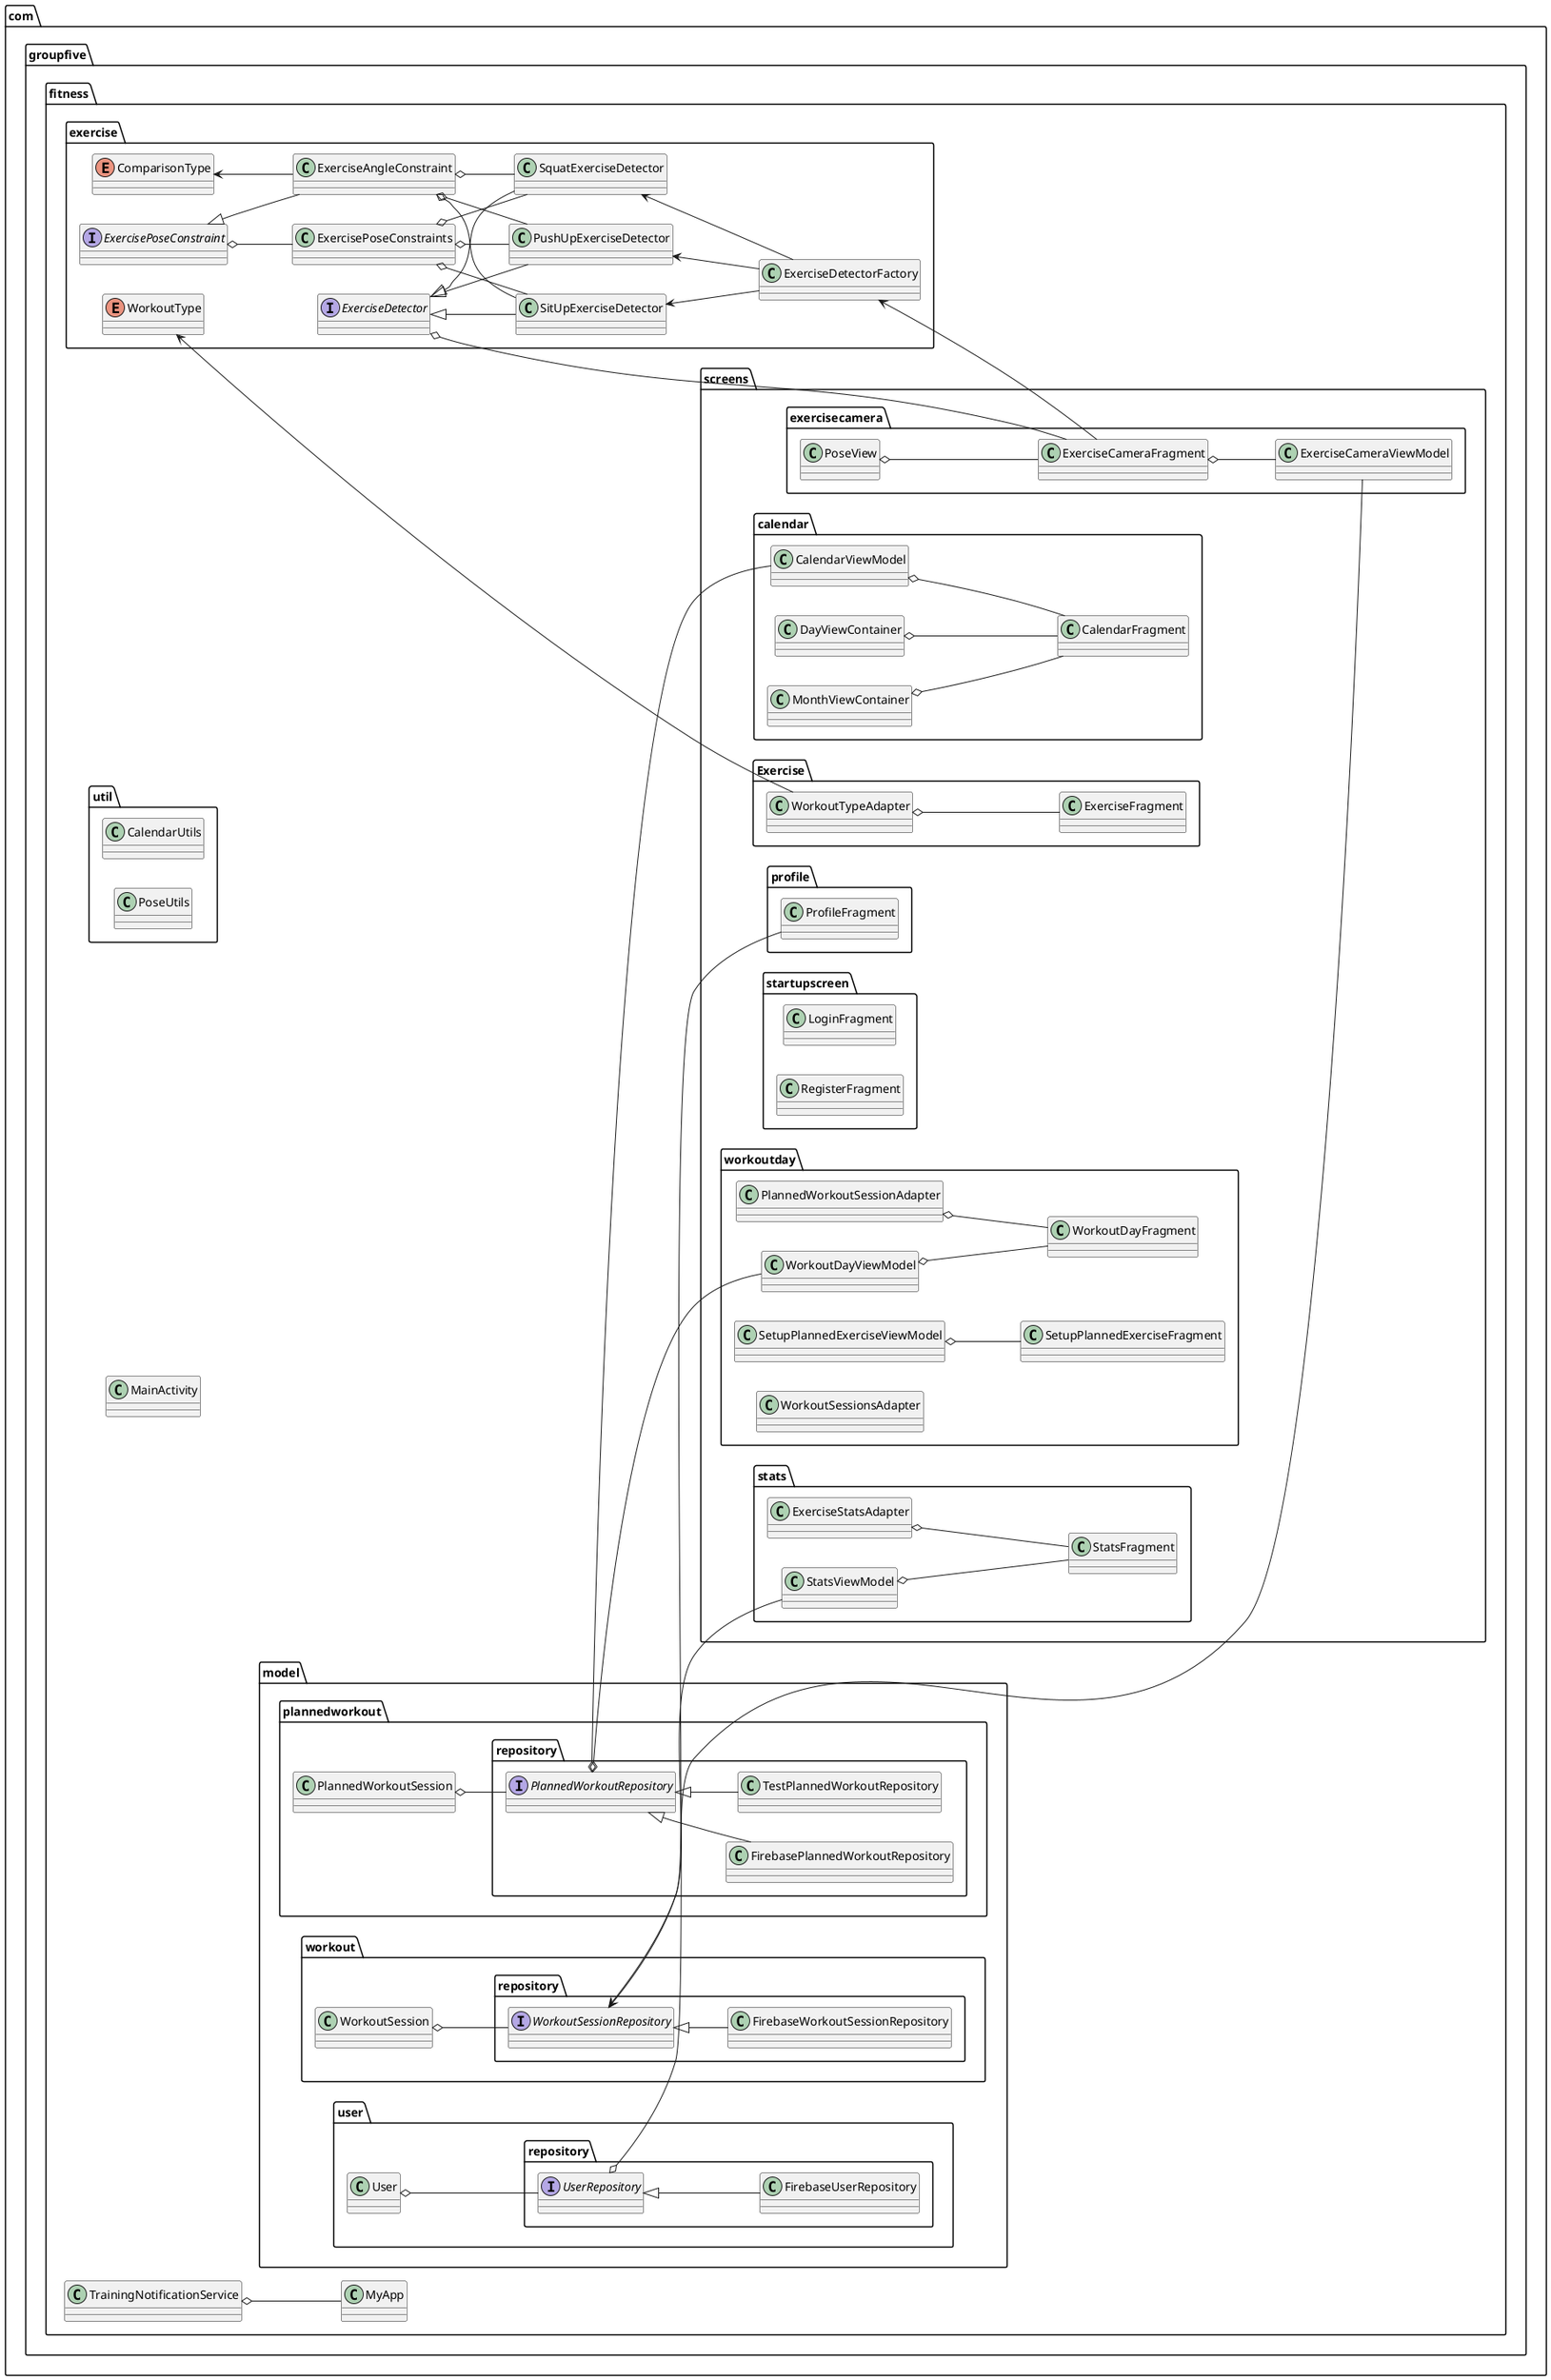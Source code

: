 @startuml FitnessApp

left to right direction

package com.groupfive.fitness  {
    Class MainActivity
    Class MyApp
    Class TrainingNotificationService

    package exercise  {
        Enum ComparisonType
        Class ExerciseAngleConstraint
        Interface ExerciseDetector
        Class ExerciseDetectorFactory
        Interface ExercisePoseConstraint
        Class ExercisePoseConstraints
        Class SquatExerciseDetector
        Class SitUpExerciseDetector
        Class PushUpExerciseDetector
        Enum WorkoutType
    }

    package model {
        package plannedworkout {
            package repository {
                Class FirebasePlannedWorkoutRepository
                Interface PlannedWorkoutRepository
                Class TestPlannedWorkoutRepository
            }

            Class PlannedWorkoutSession
        }

        package user {
            package repository as user-repository  {
                Interface UserRepository
                Class FirebaseUserRepository
            }
            Class User
        }

        package workout {
            package repository as workout-repository {
                Interface WorkoutSessionRepository
                Class FirebaseWorkoutSessionRepository
            }
            Class WorkoutSession
        }
    }

    package screens {
        package calendar {
            Class CalendarFragment
            Class CalendarViewModel
            Class DayViewContainer
            Class MonthViewContainer
        }

        package exercisecamera {
            Class ExerciseCameraFragment
            Class ExerciseCameraViewModel
            Class PoseView
        }

        package Exercise {
            Class ExerciseFragment
            Class WorkoutTypeAdapter
        }

        package profile {
            class ProfileFragment
        }

        package startupscreen {
            Class LoginFragment
            Class RegisterFragment
        }

        package stats {
            Class ExerciseStatsAdapter
            Class StatsFragment
            Class StatsViewModel
        }

        package workoutday  {
            Class PlannedWorkoutSessionAdapter
            Class WorkoutDayFragment
            Class WorkoutDayViewModel
            Class SetupPlannedExerciseFragment
            Class SetupPlannedExerciseViewModel
            Class WorkoutSessionsAdapter
        }
    }

    package util {
        Class CalendarUtils
        Class PoseUtils
    }
}

' Exercise system
ExerciseDetector <|-- SquatExerciseDetector
ExerciseDetector <|-- SitUpExerciseDetector
ExerciseDetector <|-- PushUpExerciseDetector

ComparisonType <-- ExerciseAngleConstraint
ExercisePoseConstraint <|-- ExerciseAngleConstraint
ExercisePoseConstraint o-- ExercisePoseConstraints

ExercisePoseConstraints o-- SquatExerciseDetector
ExercisePoseConstraints o-- SitUpExerciseDetector
ExercisePoseConstraints o-- PushUpExerciseDetector

ExerciseAngleConstraint o-- SquatExerciseDetector
ExerciseAngleConstraint o-- SitUpExerciseDetector
ExerciseAngleConstraint o-- PushUpExerciseDetector

SquatExerciseDetector <-- ExerciseDetectorFactory
SitUpExerciseDetector <-- ExerciseDetectorFactory
PushUpExerciseDetector <-- ExerciseDetectorFactory

' Model
' PlannedWorkout
PlannedWorkoutRepository <|-- TestPlannedWorkoutRepository
PlannedWorkoutRepository <|-- FirebasePlannedWorkoutRepository
PlannedWorkoutSession o-- PlannedWorkoutRepository
TrainingNotificationService o-- MyApp

' User
User o-- UserRepository
UserRepository <|-- FirebaseUserRepository

' Workout
WorkoutSession o-- WorkoutSessionRepository
WorkoutSessionRepository <|-- FirebaseWorkoutSessionRepository

' Screens
' ExerciseCamera
ExerciseDetector o-- ExerciseCameraFragment
ExerciseDetectorFactory <-- ExerciseCameraFragment
ExerciseCameraFragment o-- ExerciseCameraViewModel
WorkoutSessionRepository <-- ExerciseCameraViewModel
PoseView o-- ExerciseCameraFragment

' Calendar
PlannedWorkoutRepository o-- CalendarViewModel
DayViewContainer o-- CalendarFragment
MonthViewContainer o-- CalendarFragment
CalendarViewModel o-- CalendarFragment

' WorkoutDay
PlannedWorkoutRepository o-- WorkoutDayViewModel
WorkoutDayViewModel o-- WorkoutDayFragment
PlannedWorkoutSessionAdapter o-- WorkoutDayFragment
SetupPlannedExerciseViewModel o-- SetupPlannedExerciseFragment

' Profile
UserRepository o-- ProfileFragment

' Exercise
WorkoutTypeAdapter o-- ExerciseFragment
WorkoutType <-- WorkoutTypeAdapter

' Stats
StatsViewModel o-- StatsFragment
WorkoutSessionRepository <-- StatsViewModel
ExerciseStatsAdapter o-- StatsFragment

@enduml